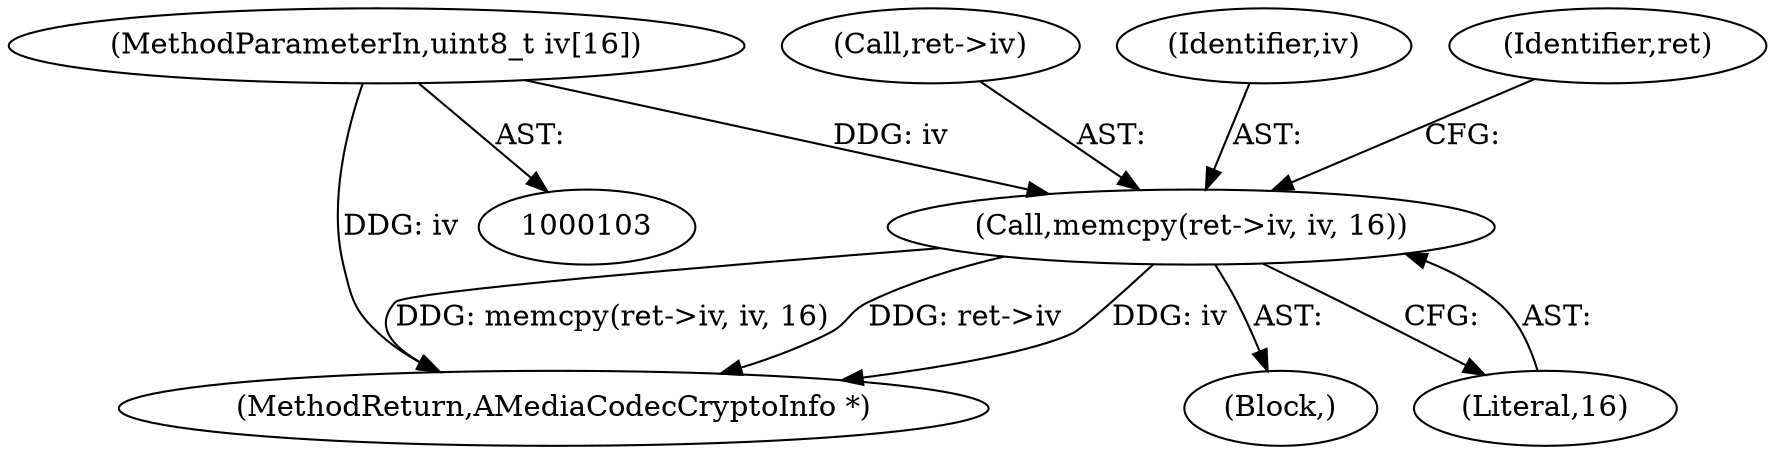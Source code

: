 digraph "0_Android_2b4667baa5a2badbdfec1794156ee17d4afef37c@API" {
"1000160" [label="(Call,memcpy(ret->iv, iv, 16))"];
"1000106" [label="(MethodParameterIn,uint8_t iv[16])"];
"1000161" [label="(Call,ret->iv)"];
"1000223" [label="(MethodReturn,AMediaCodecCryptoInfo *)"];
"1000164" [label="(Identifier,iv)"];
"1000110" [label="(Block,)"];
"1000160" [label="(Call,memcpy(ret->iv, iv, 16))"];
"1000168" [label="(Identifier,ret)"];
"1000106" [label="(MethodParameterIn,uint8_t iv[16])"];
"1000165" [label="(Literal,16)"];
"1000160" -> "1000110"  [label="AST: "];
"1000160" -> "1000165"  [label="CFG: "];
"1000161" -> "1000160"  [label="AST: "];
"1000164" -> "1000160"  [label="AST: "];
"1000165" -> "1000160"  [label="AST: "];
"1000168" -> "1000160"  [label="CFG: "];
"1000160" -> "1000223"  [label="DDG: iv"];
"1000160" -> "1000223"  [label="DDG: memcpy(ret->iv, iv, 16)"];
"1000160" -> "1000223"  [label="DDG: ret->iv"];
"1000106" -> "1000160"  [label="DDG: iv"];
"1000106" -> "1000103"  [label="AST: "];
"1000106" -> "1000223"  [label="DDG: iv"];
}
